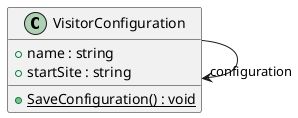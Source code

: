 @startuml
class VisitorConfiguration {
    + name : string
    + startSite : string
    + {static} SaveConfiguration() : void
}
VisitorConfiguration --> "configuration" VisitorConfiguration
@enduml
